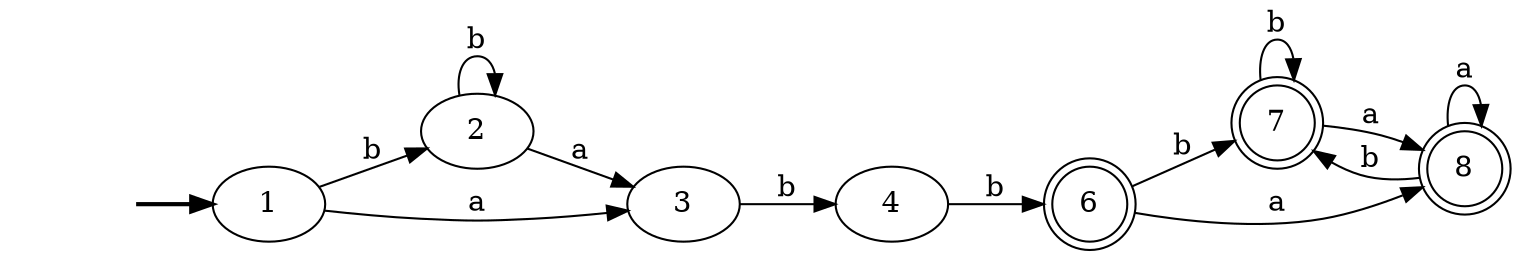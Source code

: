 digraph "AFNtoAFD#4PreLabB" {
	graph [rankdir=LR]
	fake [style=invisible]
	fake -> 1 [style=bold]
	1 [root=true]
	2
	1 -> 2 [label=b]
	3
	1 -> 3 [label=a]
	2
	2 -> 2 [label=b]
	2 -> 3 [label=a]
	3
	4
	3 -> 4 [label=b]
	4
	6 [shape=doublecircle]
	4 -> 6 [label=b]
	6 [shape=doublecircle]
	7 [shape=doublecircle]
	6 -> 7 [label=b]
	8 [shape=doublecircle]
	6 -> 8 [label=a]
	7 [shape=doublecircle]
	7 -> 7 [label=b]
	7 -> 8 [label=a]
	8 [shape=doublecircle]
	8 -> 7 [label=b]
	8 -> 8 [label=a]
}
